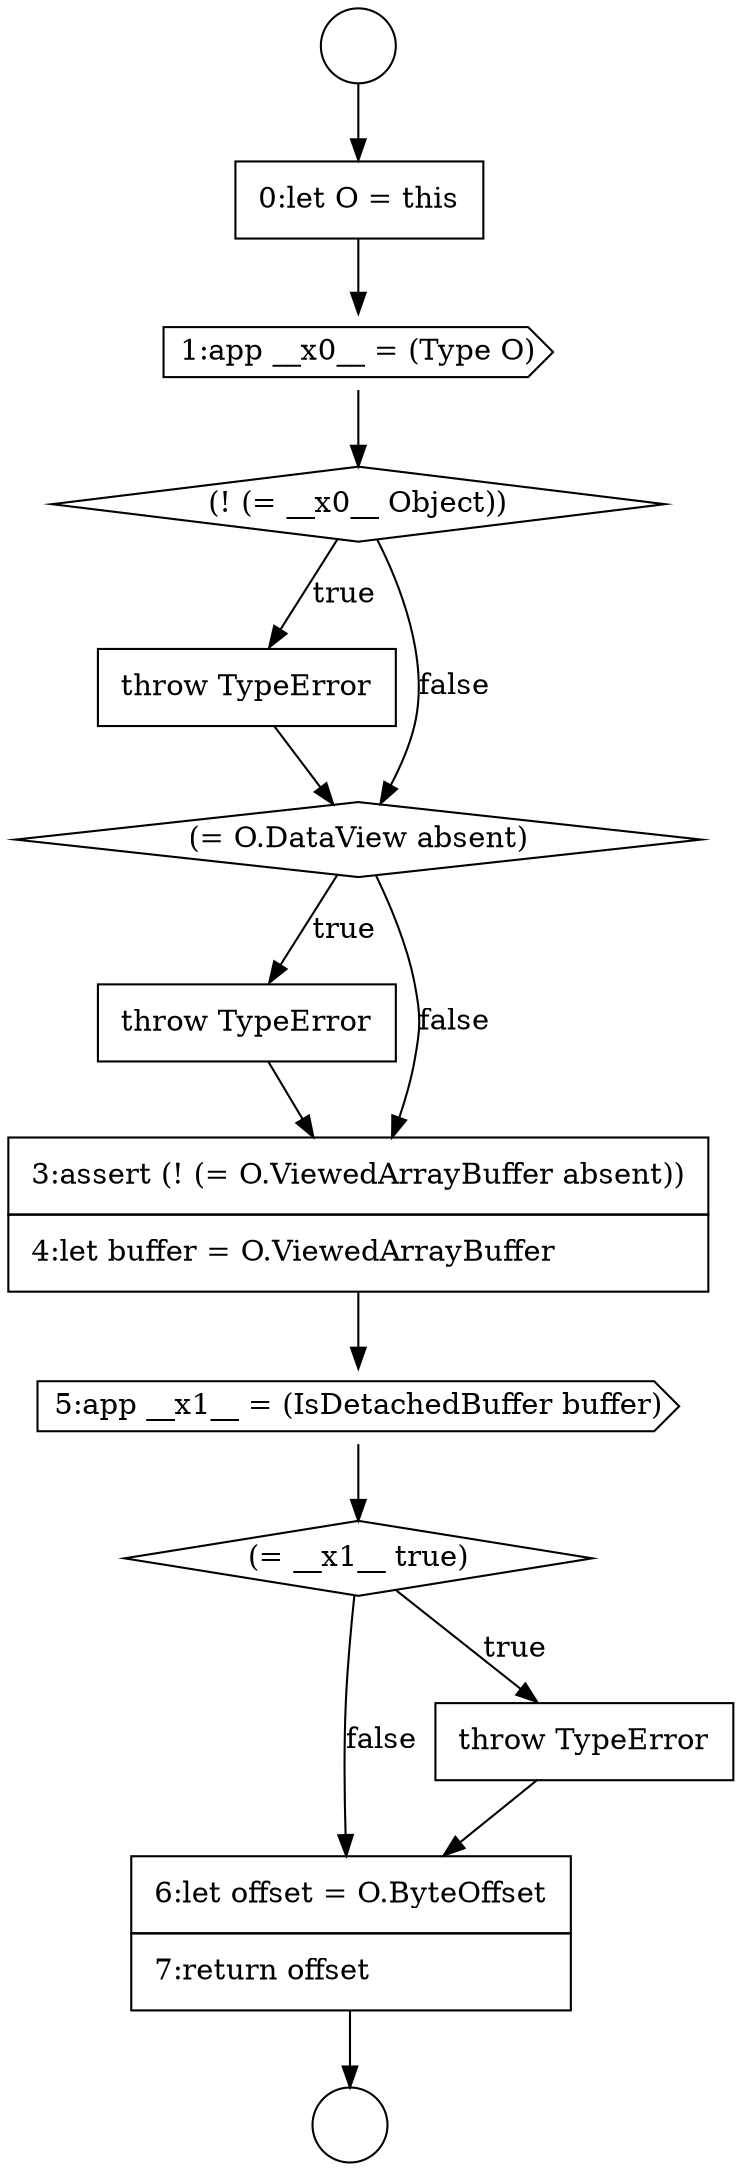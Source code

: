 digraph {
  node15791 [shape=cds, label=<<font color="black">5:app __x1__ = (IsDetachedBuffer buffer)</font>> color="black" fillcolor="white" style=filled]
  node15787 [shape=none, margin=0, label=<<font color="black">
    <table border="0" cellborder="1" cellspacing="0" cellpadding="10">
      <tr><td align="left">throw TypeError</td></tr>
    </table>
  </font>> color="black" fillcolor="white" style=filled]
  node15784 [shape=none, margin=0, label=<<font color="black">
    <table border="0" cellborder="1" cellspacing="0" cellpadding="10">
      <tr><td align="left">0:let O = this</td></tr>
    </table>
  </font>> color="black" fillcolor="white" style=filled]
  node15794 [shape=none, margin=0, label=<<font color="black">
    <table border="0" cellborder="1" cellspacing="0" cellpadding="10">
      <tr><td align="left">6:let offset = O.ByteOffset</td></tr>
      <tr><td align="left">7:return offset</td></tr>
    </table>
  </font>> color="black" fillcolor="white" style=filled]
  node15792 [shape=diamond, label=<<font color="black">(= __x1__ true)</font>> color="black" fillcolor="white" style=filled]
  node15793 [shape=none, margin=0, label=<<font color="black">
    <table border="0" cellborder="1" cellspacing="0" cellpadding="10">
      <tr><td align="left">throw TypeError</td></tr>
    </table>
  </font>> color="black" fillcolor="white" style=filled]
  node15788 [shape=diamond, label=<<font color="black">(= O.DataView absent)</font>> color="black" fillcolor="white" style=filled]
  node15783 [shape=circle label=" " color="black" fillcolor="white" style=filled]
  node15789 [shape=none, margin=0, label=<<font color="black">
    <table border="0" cellborder="1" cellspacing="0" cellpadding="10">
      <tr><td align="left">throw TypeError</td></tr>
    </table>
  </font>> color="black" fillcolor="white" style=filled]
  node15782 [shape=circle label=" " color="black" fillcolor="white" style=filled]
  node15785 [shape=cds, label=<<font color="black">1:app __x0__ = (Type O)</font>> color="black" fillcolor="white" style=filled]
  node15790 [shape=none, margin=0, label=<<font color="black">
    <table border="0" cellborder="1" cellspacing="0" cellpadding="10">
      <tr><td align="left">3:assert (! (= O.ViewedArrayBuffer absent))</td></tr>
      <tr><td align="left">4:let buffer = O.ViewedArrayBuffer</td></tr>
    </table>
  </font>> color="black" fillcolor="white" style=filled]
  node15786 [shape=diamond, label=<<font color="black">(! (= __x0__ Object))</font>> color="black" fillcolor="white" style=filled]
  node15794 -> node15783 [ color="black"]
  node15784 -> node15785 [ color="black"]
  node15786 -> node15787 [label=<<font color="black">true</font>> color="black"]
  node15786 -> node15788 [label=<<font color="black">false</font>> color="black"]
  node15789 -> node15790 [ color="black"]
  node15792 -> node15793 [label=<<font color="black">true</font>> color="black"]
  node15792 -> node15794 [label=<<font color="black">false</font>> color="black"]
  node15793 -> node15794 [ color="black"]
  node15791 -> node15792 [ color="black"]
  node15785 -> node15786 [ color="black"]
  node15790 -> node15791 [ color="black"]
  node15782 -> node15784 [ color="black"]
  node15787 -> node15788 [ color="black"]
  node15788 -> node15789 [label=<<font color="black">true</font>> color="black"]
  node15788 -> node15790 [label=<<font color="black">false</font>> color="black"]
}
